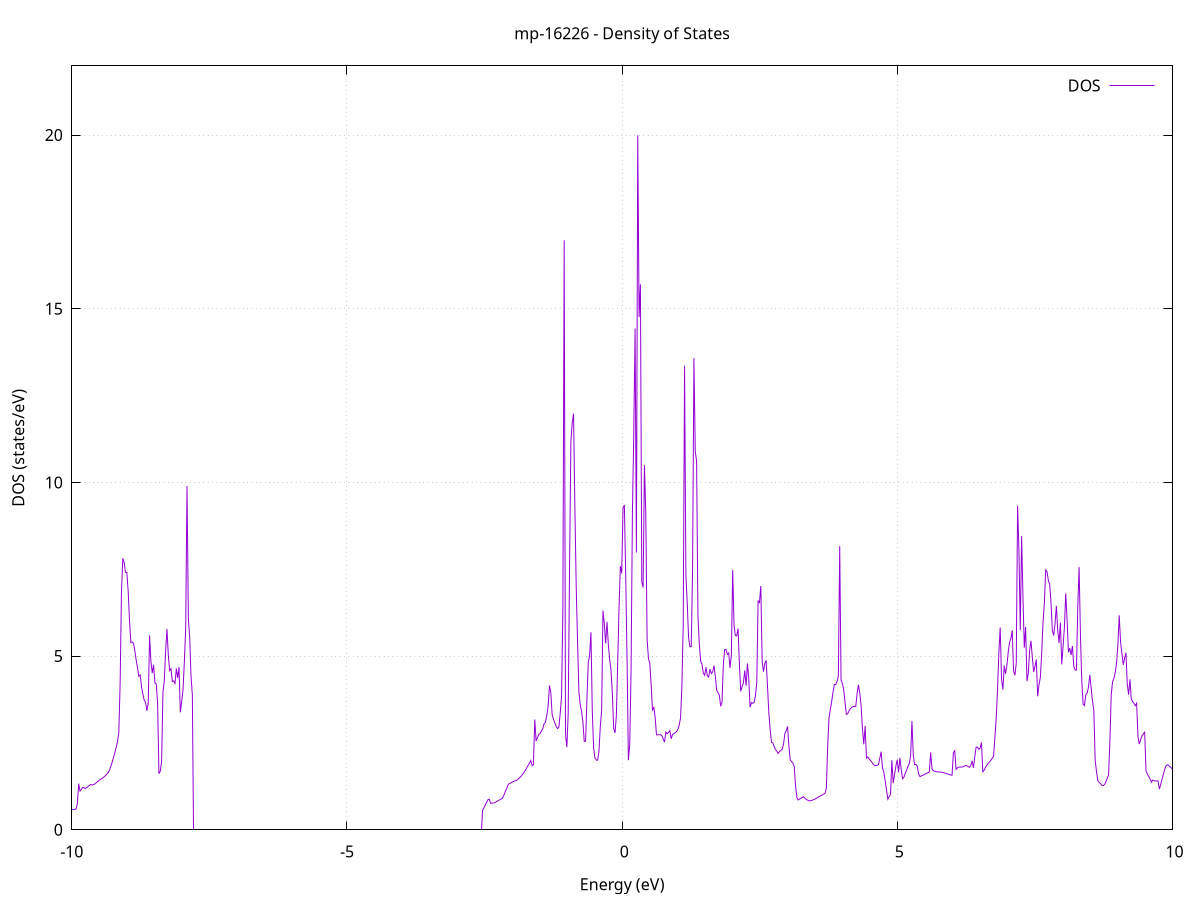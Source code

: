 set title 'mp-16226 - Density of States'
set xlabel 'Energy (eV)'
set ylabel 'DOS (states/eV)'
set grid
set xrange [-10:10]
set yrange [0:21.993]
set xzeroaxis lt -1
set terminal png size 800,600
set output 'mp-16226_dos_gnuplot.png'
plot '-' using 1:2 with lines title 'DOS'
-33.618000 0.000000
-33.593700 0.000000
-33.569400 0.000000
-33.545100 0.000000
-33.520800 0.000000
-33.496500 0.000000
-33.472200 0.000000
-33.447900 0.000000
-33.423600 0.000000
-33.399300 0.000000
-33.375000 0.000000
-33.350700 0.000000
-33.326400 0.000000
-33.302100 0.000000
-33.277800 0.000000
-33.253500 0.000000
-33.229200 0.000000
-33.204900 0.000000
-33.180600 0.000000
-33.156300 0.000000
-33.132000 0.000000
-33.107600 0.000000
-33.083300 0.000000
-33.059000 0.000000
-33.034700 0.000000
-33.010400 0.000000
-32.986100 0.000000
-32.961800 0.000000
-32.937500 0.000000
-32.913200 0.000000
-32.888900 0.000000
-32.864600 0.000000
-32.840300 0.000000
-32.816000 0.000000
-32.791700 0.000000
-32.767400 0.000000
-32.743100 0.000000
-32.718800 0.000000
-32.694500 0.000000
-32.670200 0.000000
-32.645900 0.000000
-32.621600 0.000000
-32.597300 0.000000
-32.573000 0.000000
-32.548700 0.000000
-32.524400 0.000000
-32.500100 0.000000
-32.475800 0.000000
-32.451500 0.000000
-32.427200 0.000000
-32.402900 0.000000
-32.378600 0.000000
-32.354300 0.000000
-32.330000 0.000000
-32.305700 0.000000
-32.281400 0.000000
-32.257100 0.000000
-32.232800 0.000000
-32.208500 0.000000
-32.184200 0.000000
-32.159900 0.000000
-32.135600 0.000000
-32.111300 0.000000
-32.087000 0.000000
-32.062700 0.000000
-32.038400 0.000000
-32.014100 0.000000
-31.989700 0.000000
-31.965400 0.000000
-31.941100 0.000000
-31.916800 0.000000
-31.892500 0.000000
-31.868200 0.000000
-31.843900 0.000000
-31.819600 0.000000
-31.795300 0.000000
-31.771000 0.000000
-31.746700 0.000000
-31.722400 0.000000
-31.698100 0.000000
-31.673800 0.000000
-31.649500 0.000000
-31.625200 0.000000
-31.600900 0.000000
-31.576600 0.000000
-31.552300 0.000000
-31.528000 0.000000
-31.503700 0.000000
-31.479400 0.000000
-31.455100 0.000000
-31.430800 0.000000
-31.406500 10.582700
-31.382200 15.238600
-31.357900 24.830300
-31.333600 7.742000
-31.309300 7.903100
-31.285000 9.102500
-31.260700 10.937000
-31.236400 14.059600
-31.212100 21.420600
-31.187800 21.075700
-31.163500 16.899200
-31.139200 29.768200
-31.114900 31.342600
-31.090600 0.000000
-31.066300 0.000000
-31.042000 0.000000
-31.017700 0.000000
-30.993400 0.000000
-30.969100 0.000000
-30.944800 0.000000
-30.920500 0.000000
-30.896200 0.000000
-30.871800 0.000000
-30.847500 0.000000
-30.823200 0.000000
-30.798900 0.000000
-30.774600 0.000000
-30.750300 0.000000
-30.726000 0.000000
-30.701700 0.000000
-30.677400 0.000000
-30.653100 0.000000
-30.628800 0.000000
-30.604500 0.000000
-30.580200 0.000000
-30.555900 0.000000
-30.531600 14.448100
-30.507300 22.824900
-30.483000 8.941700
-30.458700 6.608200
-30.434400 8.799900
-30.410100 10.098800
-30.385800 12.714200
-30.361500 33.727700
-30.337200 57.455200
-30.312900 17.217300
-30.288600 15.678500
-30.264300 0.000000
-30.240000 0.000000
-30.215700 0.000000
-30.191400 0.000000
-30.167100 0.000000
-30.142800 0.000000
-30.118500 0.000000
-30.094200 0.000000
-30.069900 0.000000
-30.045600 0.000000
-30.021300 0.000000
-29.997000 0.000000
-29.972700 0.000000
-29.948400 0.000000
-29.924100 0.000000
-29.899800 0.000000
-29.875500 0.000000
-29.851200 0.000000
-29.826900 0.000000
-29.802600 0.000000
-29.778200 0.000000
-29.753900 0.000000
-29.729600 0.000000
-29.705300 0.000000
-29.681000 0.000000
-29.656700 0.000000
-29.632400 0.000000
-29.608100 0.000000
-29.583800 0.000000
-29.559500 0.000000
-29.535200 0.000000
-29.510900 0.000000
-29.486600 0.000000
-29.462300 0.000000
-29.438000 0.000000
-29.413700 0.000000
-29.389400 0.000000
-29.365100 0.000000
-29.340800 0.000000
-29.316500 0.000000
-29.292200 0.000000
-29.267900 0.000000
-29.243600 0.000000
-29.219300 0.000000
-29.195000 0.000000
-29.170700 0.000000
-29.146400 0.000000
-29.122100 0.000000
-29.097800 0.000000
-29.073500 0.000000
-29.049200 0.000000
-29.024900 0.000000
-29.000600 0.000000
-28.976300 0.000000
-28.952000 0.000000
-28.927700 0.000000
-28.903400 0.000000
-28.879100 0.000000
-28.854800 0.000000
-28.830500 0.000000
-28.806200 0.000000
-28.781900 0.000000
-28.757600 0.000000
-28.733300 0.000000
-28.709000 0.000000
-28.684700 0.000000
-28.660300 0.000000
-28.636000 0.000000
-28.611700 0.000000
-28.587400 0.000000
-28.563100 0.000000
-28.538800 0.000000
-28.514500 0.000000
-28.490200 0.000000
-28.465900 0.000000
-28.441600 0.000000
-28.417300 0.000000
-28.393000 0.000000
-28.368700 0.000000
-28.344400 0.000000
-28.320100 0.000000
-28.295800 0.000000
-28.271500 0.000000
-28.247200 0.000000
-28.222900 0.000000
-28.198600 0.000000
-28.174300 0.000000
-28.150000 0.000000
-28.125700 0.000000
-28.101400 0.000000
-28.077100 0.000000
-28.052800 0.000000
-28.028500 0.000000
-28.004200 0.000000
-27.979900 0.000000
-27.955600 0.000000
-27.931300 0.000000
-27.907000 0.000000
-27.882700 0.000000
-27.858400 0.000000
-27.834100 0.000000
-27.809800 0.000000
-27.785500 0.000000
-27.761200 0.000000
-27.736900 0.000000
-27.712600 0.000000
-27.688300 0.000000
-27.664000 0.000000
-27.639700 0.000000
-27.615400 0.000000
-27.591100 0.000000
-27.566800 0.000000
-27.542400 0.000000
-27.518100 0.000000
-27.493800 0.000000
-27.469500 0.000000
-27.445200 0.000000
-27.420900 0.000000
-27.396600 0.000000
-27.372300 0.000000
-27.348000 0.000000
-27.323700 0.000000
-27.299400 0.000000
-27.275100 0.000000
-27.250800 0.000000
-27.226500 0.000000
-27.202200 0.000000
-27.177900 0.000000
-27.153600 0.000000
-27.129300 0.000000
-27.105000 0.000000
-27.080700 0.000000
-27.056400 0.000000
-27.032100 0.000000
-27.007800 0.000000
-26.983500 0.000000
-26.959200 0.000000
-26.934900 0.000000
-26.910600 0.000000
-26.886300 0.000000
-26.862000 0.000000
-26.837700 0.000000
-26.813400 0.000000
-26.789100 0.000000
-26.764800 0.000000
-26.740500 0.000000
-26.716200 0.000000
-26.691900 0.000000
-26.667600 0.000000
-26.643300 0.000000
-26.619000 0.000000
-26.594700 0.000000
-26.570400 0.000000
-26.546100 0.000000
-26.521800 0.000000
-26.497500 0.000000
-26.473200 0.000000
-26.448800 0.000000
-26.424500 0.000000
-26.400200 0.000000
-26.375900 0.000000
-26.351600 0.000000
-26.327300 0.000000
-26.303000 0.000000
-26.278700 0.000000
-26.254400 0.000000
-26.230100 0.000000
-26.205800 0.000000
-26.181500 0.000000
-26.157200 0.000000
-26.132900 0.000000
-26.108600 0.000000
-26.084300 0.000000
-26.060000 0.000000
-26.035700 0.000000
-26.011400 0.000000
-25.987100 0.000000
-25.962800 0.000000
-25.938500 0.000000
-25.914200 0.000000
-25.889900 0.000000
-25.865600 0.000000
-25.841300 0.000000
-25.817000 0.000000
-25.792700 0.000000
-25.768400 0.000000
-25.744100 0.000000
-25.719800 0.000000
-25.695500 0.000000
-25.671200 0.000000
-25.646900 0.000000
-25.622600 0.000000
-25.598300 0.000000
-25.574000 0.000000
-25.549700 0.000000
-25.525400 0.000000
-25.501100 0.000000
-25.476800 0.000000
-25.452500 0.000000
-25.428200 0.000000
-25.403900 0.000000
-25.379600 0.000000
-25.355300 0.000000
-25.330900 0.000000
-25.306600 0.000000
-25.282300 0.000000
-25.258000 0.000000
-25.233700 0.000000
-25.209400 0.000000
-25.185100 0.000000
-25.160800 0.000000
-25.136500 0.000000
-25.112200 0.000000
-25.087900 0.000000
-25.063600 0.000000
-25.039300 0.000000
-25.015000 0.000000
-24.990700 0.000000
-24.966400 0.000000
-24.942100 0.000000
-24.917800 0.000000
-24.893500 0.000000
-24.869200 0.000000
-24.844900 0.000000
-24.820600 0.000000
-24.796300 0.000000
-24.772000 0.000000
-24.747700 0.000000
-24.723400 0.000000
-24.699100 0.000000
-24.674800 0.000000
-24.650500 0.000000
-24.626200 0.000000
-24.601900 0.000000
-24.577600 0.000000
-24.553300 0.000000
-24.529000 0.000000
-24.504700 0.000000
-24.480400 0.000000
-24.456100 0.000000
-24.431800 0.000000
-24.407500 0.000000
-24.383200 0.000000
-24.358900 0.000000
-24.334600 0.000000
-24.310300 0.000000
-24.286000 0.000000
-24.261700 0.000000
-24.237400 0.000000
-24.213000 0.000000
-24.188700 0.000000
-24.164400 0.000000
-24.140100 0.000000
-24.115800 0.000000
-24.091500 0.000000
-24.067200 0.000000
-24.042900 0.000000
-24.018600 0.000000
-23.994300 0.000000
-23.970000 0.000000
-23.945700 0.000000
-23.921400 0.000000
-23.897100 0.000000
-23.872800 0.000000
-23.848500 0.000000
-23.824200 0.000000
-23.799900 0.000000
-23.775600 0.000000
-23.751300 0.000000
-23.727000 0.000000
-23.702700 0.000000
-23.678400 0.000000
-23.654100 0.000000
-23.629800 0.000000
-23.605500 0.000000
-23.581200 0.000000
-23.556900 0.000000
-23.532600 0.000000
-23.508300 0.000000
-23.484000 0.000000
-23.459700 0.000000
-23.435400 0.000000
-23.411100 0.000000
-23.386800 0.000000
-23.362500 0.000000
-23.338200 0.000000
-23.313900 0.000000
-23.289600 0.000000
-23.265300 0.000000
-23.241000 0.000000
-23.216700 0.000000
-23.192400 0.000000
-23.168100 0.000000
-23.143800 0.000000
-23.119500 0.000000
-23.095100 0.000000
-23.070800 0.000000
-23.046500 0.000000
-23.022200 0.000000
-22.997900 0.000000
-22.973600 0.000000
-22.949300 0.000000
-22.925000 0.000000
-22.900700 0.000000
-22.876400 0.000000
-22.852100 0.000000
-22.827800 0.000000
-22.803500 0.000000
-22.779200 0.000000
-22.754900 0.000000
-22.730600 0.000000
-22.706300 0.000000
-22.682000 0.000000
-22.657700 0.000000
-22.633400 0.000000
-22.609100 0.000000
-22.584800 0.000000
-22.560500 0.000000
-22.536200 0.000000
-22.511900 0.000000
-22.487600 0.000000
-22.463300 0.000000
-22.439000 0.000000
-22.414700 0.000000
-22.390400 0.000000
-22.366100 0.000000
-22.341800 0.000000
-22.317500 0.000000
-22.293200 0.000000
-22.268900 0.000000
-22.244600 0.000000
-22.220300 0.000000
-22.196000 0.000000
-22.171700 0.000000
-22.147400 0.000000
-22.123100 0.000000
-22.098800 0.000000
-22.074500 0.000000
-22.050200 0.000000
-22.025900 0.000000
-22.001500 0.000000
-21.977200 0.000000
-21.952900 0.000000
-21.928600 0.000000
-21.904300 0.000000
-21.880000 0.000000
-21.855700 0.000000
-21.831400 0.000000
-21.807100 0.000000
-21.782800 0.000000
-21.758500 0.000000
-21.734200 0.000000
-21.709900 0.000000
-21.685600 0.000000
-21.661300 0.000000
-21.637000 0.000000
-21.612700 0.000000
-21.588400 0.000000
-21.564100 0.000000
-21.539800 0.000000
-21.515500 0.000000
-21.491200 0.000000
-21.466900 0.000000
-21.442600 0.000000
-21.418300 0.000000
-21.394000 0.000000
-21.369700 0.000000
-21.345400 0.000000
-21.321100 0.000000
-21.296800 0.000000
-21.272500 0.000000
-21.248200 0.000000
-21.223900 0.000000
-21.199600 0.000000
-21.175300 0.000000
-21.151000 0.000000
-21.126700 0.000000
-21.102400 0.000000
-21.078100 0.000000
-21.053800 0.000000
-21.029500 0.000000
-21.005200 0.000000
-20.980900 0.000000
-20.956600 0.000000
-20.932300 0.000000
-20.908000 0.000000
-20.883600 0.000000
-20.859300 0.000000
-20.835000 0.000000
-20.810700 0.000000
-20.786400 0.000000
-20.762100 0.000000
-20.737800 0.000000
-20.713500 0.000000
-20.689200 0.000000
-20.664900 0.000000
-20.640600 0.000000
-20.616300 0.000000
-20.592000 0.000000
-20.567700 0.000000
-20.543400 0.000000
-20.519100 0.000000
-20.494800 0.000000
-20.470500 0.000000
-20.446200 0.000000
-20.421900 0.000000
-20.397600 0.000000
-20.373300 0.000000
-20.349000 0.000000
-20.324700 0.000000
-20.300400 0.000000
-20.276100 0.000000
-20.251800 0.000000
-20.227500 0.000000
-20.203200 0.000000
-20.178900 0.000000
-20.154600 0.000000
-20.130300 0.000000
-20.106000 0.000000
-20.081700 0.000000
-20.057400 0.000000
-20.033100 0.000000
-20.008800 0.000000
-19.984500 0.000000
-19.960200 0.000000
-19.935900 0.000000
-19.911600 0.000000
-19.887300 0.000000
-19.863000 0.000000
-19.838700 0.000000
-19.814400 0.000000
-19.790100 0.000000
-19.765700 0.000000
-19.741400 0.000000
-19.717100 0.000000
-19.692800 0.000000
-19.668500 0.000000
-19.644200 0.000000
-19.619900 0.000000
-19.595600 0.000000
-19.571300 0.000000
-19.547000 0.000000
-19.522700 0.000000
-19.498400 0.000000
-19.474100 0.000000
-19.449800 0.000000
-19.425500 0.000000
-19.401200 0.000000
-19.376900 0.000000
-19.352600 0.000000
-19.328300 0.000000
-19.304000 0.000000
-19.279700 0.000000
-19.255400 0.000000
-19.231100 0.000000
-19.206800 0.000000
-19.182500 0.000000
-19.158200 0.000000
-19.133900 0.000000
-19.109600 0.000000
-19.085300 0.000000
-19.061000 0.000000
-19.036700 0.000000
-19.012400 0.000000
-18.988100 0.000000
-18.963800 0.000000
-18.939500 0.000000
-18.915200 0.000000
-18.890900 0.000000
-18.866600 0.000000
-18.842300 0.000000
-18.818000 0.000000
-18.793700 0.000000
-18.769400 0.000000
-18.745100 0.000000
-18.720800 0.000000
-18.696500 0.000000
-18.672200 0.000000
-18.647800 0.000000
-18.623500 0.000000
-18.599200 0.000000
-18.574900 0.000000
-18.550600 0.000000
-18.526300 0.000000
-18.502000 0.000000
-18.477700 0.000000
-18.453400 0.000000
-18.429100 0.000000
-18.404800 0.000000
-18.380500 0.000000
-18.356200 0.000000
-18.331900 0.000000
-18.307600 0.000000
-18.283300 0.000000
-18.259000 0.000000
-18.234700 0.000000
-18.210400 0.000000
-18.186100 0.000000
-18.161800 0.000000
-18.137500 0.000000
-18.113200 0.000000
-18.088900 0.000000
-18.064600 0.000000
-18.040300 0.000000
-18.016000 0.000000
-17.991700 0.000000
-17.967400 0.000000
-17.943100 0.000000
-17.918800 0.000000
-17.894500 0.000000
-17.870200 0.000000
-17.845900 0.000000
-17.821600 0.000000
-17.797300 0.000000
-17.773000 0.000000
-17.748700 0.000000
-17.724400 0.000000
-17.700100 0.000000
-17.675800 0.000000
-17.651500 0.000000
-17.627200 0.000000
-17.602900 0.000000
-17.578600 0.000000
-17.554200 0.000000
-17.529900 0.000000
-17.505600 0.000000
-17.481300 0.000000
-17.457000 0.000000
-17.432700 0.000000
-17.408400 0.000000
-17.384100 0.000000
-17.359800 0.000000
-17.335500 0.000000
-17.311200 0.000000
-17.286900 0.000000
-17.262600 0.000000
-17.238300 0.000000
-17.214000 0.000000
-17.189700 0.000000
-17.165400 0.000000
-17.141100 0.000000
-17.116800 0.000000
-17.092500 0.000000
-17.068200 0.000000
-17.043900 0.000000
-17.019600 0.000000
-16.995300 0.000000
-16.971000 0.000000
-16.946700 0.000000
-16.922400 0.000000
-16.898100 0.000000
-16.873800 0.000000
-16.849500 0.000000
-16.825200 0.000000
-16.800900 0.000000
-16.776600 0.000000
-16.752300 0.000000
-16.728000 0.000000
-16.703700 0.000000
-16.679400 0.000000
-16.655100 0.000000
-16.630800 0.000000
-16.606500 0.000000
-16.582200 0.000000
-16.557900 0.000000
-16.533600 0.000000
-16.509300 0.000000
-16.485000 0.000000
-16.460700 0.000000
-16.436300 0.000000
-16.412000 0.000000
-16.387700 0.000000
-16.363400 0.000000
-16.339100 0.000000
-16.314800 0.000000
-16.290500 0.000000
-16.266200 0.000000
-16.241900 0.000000
-16.217600 0.000000
-16.193300 0.000000
-16.169000 0.000000
-16.144700 0.000000
-16.120400 0.000000
-16.096100 0.000000
-16.071800 0.000000
-16.047500 0.000000
-16.023200 0.000000
-15.998900 0.000000
-15.974600 0.000000
-15.950300 0.000000
-15.926000 0.000000
-15.901700 0.000000
-15.877400 0.000000
-15.853100 0.000000
-15.828800 0.000000
-15.804500 0.000000
-15.780200 0.000000
-15.755900 0.000000
-15.731600 0.000000
-15.707300 0.000000
-15.683000 0.000000
-15.658700 0.000000
-15.634400 0.000000
-15.610100 0.000000
-15.585800 0.000000
-15.561500 0.000000
-15.537200 0.000000
-15.512900 0.000000
-15.488600 0.000000
-15.464300 0.000000
-15.440000 0.000000
-15.415700 0.000000
-15.391400 0.000000
-15.367100 0.000000
-15.342800 0.000000
-15.318400 0.000000
-15.294100 0.000000
-15.269800 0.000000
-15.245500 0.000000
-15.221200 0.000000
-15.196900 0.000000
-15.172600 0.000000
-15.148300 0.000000
-15.124000 0.000000
-15.099700 0.000000
-15.075400 0.000000
-15.051100 0.000000
-15.026800 0.000000
-15.002500 0.000000
-14.978200 0.000000
-14.953900 0.000000
-14.929600 0.000000
-14.905300 0.000000
-14.881000 0.000000
-14.856700 0.000000
-14.832400 0.000000
-14.808100 0.000000
-14.783800 0.000000
-14.759500 0.000000
-14.735200 0.000000
-14.710900 0.000000
-14.686600 0.000000
-14.662300 0.000000
-14.638000 0.000000
-14.613700 0.000000
-14.589400 0.000000
-14.565100 0.000000
-14.540800 0.000000
-14.516500 0.000000
-14.492200 0.000000
-14.467900 0.000000
-14.443600 0.000000
-14.419300 0.000000
-14.395000 0.000000
-14.370700 0.000000
-14.346400 0.000000
-14.322100 0.000000
-14.297800 0.000000
-14.273500 0.000000
-14.249200 0.000000
-14.224900 0.000000
-14.200500 0.000000
-14.176200 0.000000
-14.151900 0.000000
-14.127600 0.000000
-14.103300 0.000000
-14.079000 0.000000
-14.054700 0.000000
-14.030400 0.000000
-14.006100 0.000000
-13.981800 0.000000
-13.957500 0.000000
-13.933200 0.000000
-13.908900 0.000000
-13.884600 0.000000
-13.860300 0.000000
-13.836000 0.000000
-13.811700 0.000000
-13.787400 0.000000
-13.763100 0.000000
-13.738800 0.000000
-13.714500 0.000000
-13.690200 0.000000
-13.665900 0.000000
-13.641600 0.000000
-13.617300 0.000000
-13.593000 0.000000
-13.568700 0.000000
-13.544400 0.000000
-13.520100 0.000000
-13.495800 0.000000
-13.471500 0.000000
-13.447200 0.000000
-13.422900 0.000000
-13.398600 0.000000
-13.374300 0.000000
-13.350000 0.000000
-13.325700 0.000000
-13.301400 0.000000
-13.277100 0.000000
-13.252800 0.000000
-13.228500 0.000000
-13.204200 0.000000
-13.179900 0.000000
-13.155600 0.000000
-13.131300 0.000000
-13.106900 0.000000
-13.082600 0.000000
-13.058300 0.000000
-13.034000 0.000000
-13.009700 0.000000
-12.985400 0.000000
-12.961100 0.000000
-12.936800 0.000000
-12.912500 0.000000
-12.888200 0.000000
-12.863900 0.000000
-12.839600 0.000000
-12.815300 0.000000
-12.791000 0.000000
-12.766700 0.000000
-12.742400 0.000000
-12.718100 0.000000
-12.693800 0.000000
-12.669500 0.000000
-12.645200 0.000000
-12.620900 0.000000
-12.596600 0.000000
-12.572300 0.000000
-12.548000 0.000000
-12.523700 0.000000
-12.499400 0.000000
-12.475100 0.000000
-12.450800 0.000000
-12.426500 0.000000
-12.402200 0.000000
-12.377900 0.000000
-12.353600 0.000000
-12.329300 0.000000
-12.305000 0.000000
-12.280700 0.000000
-12.256400 0.000000
-12.232100 0.000000
-12.207800 0.000000
-12.183500 0.000000
-12.159200 0.000000
-12.134900 0.000000
-12.110600 0.000000
-12.086300 0.000000
-12.062000 0.000000
-12.037700 0.000000
-12.013400 0.000000
-11.989000 0.000000
-11.964700 0.000000
-11.940400 0.000000
-11.916100 0.000000
-11.891800 0.000000
-11.867500 0.000000
-11.843200 0.000000
-11.818900 0.000000
-11.794600 0.000000
-11.770300 0.000000
-11.746000 0.000000
-11.721700 0.000000
-11.697400 0.000000
-11.673100 0.000000
-11.648800 0.000000
-11.624500 0.000000
-11.600200 0.000000
-11.575900 0.000000
-11.551600 0.000000
-11.527300 0.000000
-11.503000 0.000000
-11.478700 0.000000
-11.454400 0.000000
-11.430100 0.000000
-11.405800 0.000000
-11.381500 0.000000
-11.357200 0.000000
-11.332900 0.000000
-11.308600 0.000000
-11.284300 0.000000
-11.260000 0.000000
-11.235700 0.000000
-11.211400 0.000000
-11.187100 0.000000
-11.162800 0.000000
-11.138500 0.000000
-11.114200 0.000000
-11.089900 0.000000
-11.065600 0.000000
-11.041300 0.000000
-11.017000 0.000000
-10.992700 0.000000
-10.968400 0.000000
-10.944100 0.000000
-10.919800 0.000000
-10.895500 0.000000
-10.871100 0.000000
-10.846800 0.000000
-10.822500 0.000000
-10.798200 0.000000
-10.773900 0.000000
-10.749600 0.000000
-10.725300 0.000000
-10.701000 0.000000
-10.676700 0.000000
-10.652400 0.000000
-10.628100 0.000000
-10.603800 0.000000
-10.579500 0.000000
-10.555200 0.000000
-10.530900 0.392900
-10.506600 0.415300
-10.482300 0.457200
-10.458000 0.499000
-10.433700 0.540900
-10.409400 0.514800
-10.385100 0.480100
-10.360800 0.496600
-10.336500 0.513200
-10.312200 0.529700
-10.287900 0.546300
-10.263600 0.524100
-10.239300 0.525400
-10.215000 0.526700
-10.190700 0.530100
-10.166400 0.540500
-10.142100 0.550900
-10.117800 0.561300
-10.093500 0.571600
-10.069200 0.569000
-10.044900 0.563200
-10.020600 0.569700
-9.996300 0.576200
-9.972000 0.582700
-9.947700 0.589200
-9.923400 0.598200
-9.899100 0.744000
-9.874800 1.328600
-9.850500 1.112800
-9.826200 1.165800
-9.801900 1.223300
-9.777600 1.212300
-9.753200 1.183500
-9.728900 1.214000
-9.704600 1.244600
-9.680300 1.275200
-9.656000 1.304900
-9.631700 1.287600
-9.607400 1.301600
-9.583100 1.318500
-9.558800 1.349100
-9.534500 1.381000
-9.510200 1.412900
-9.485900 1.448400
-9.461600 1.466500
-9.437300 1.493000
-9.413000 1.526100
-9.388700 1.562200
-9.364400 1.601000
-9.340100 1.641800
-9.315800 1.710700
-9.291500 1.820100
-9.267200 1.940100
-9.242900 2.077200
-9.218600 2.215800
-9.194300 2.373200
-9.170000 2.531600
-9.145700 2.797700
-9.121400 4.232000
-9.097100 6.857200
-9.072800 7.817100
-9.048500 7.694800
-9.024200 7.410300
-8.999900 7.405700
-8.975600 6.867400
-8.951300 6.024400
-8.927000 5.387700
-8.902700 5.409900
-8.878400 5.364500
-8.854100 5.153300
-8.829800 4.885400
-8.805500 4.657500
-8.781200 4.417300
-8.756900 4.457300
-8.732600 4.114200
-8.708300 3.907700
-8.684000 3.731100
-8.659600 3.674800
-8.635300 3.423000
-8.611000 3.642800
-8.586700 5.595800
-8.562400 4.848100
-8.538100 4.510300
-8.513800 4.748400
-8.489500 4.227800
-8.465200 4.198700
-8.440900 3.656400
-8.416600 1.613500
-8.392300 1.686200
-8.368000 1.975400
-8.343700 3.952300
-8.319400 4.289500
-8.295100 5.154700
-8.270800 5.780400
-8.246500 5.034800
-8.222200 4.582300
-8.197900 4.638700
-8.173600 4.269800
-8.149300 4.287900
-8.125000 4.211400
-8.100700 4.644300
-8.076400 4.368000
-8.052100 4.685400
-8.027800 3.381100
-8.003500 3.695200
-7.979200 4.024600
-7.954900 4.826300
-7.930600 5.783500
-7.906300 9.895900
-7.882000 6.076000
-7.857700 5.530400
-7.833400 4.409100
-7.809100 3.873300
-7.784800 0.000000
-7.760500 0.000000
-7.736200 0.000000
-7.711900 0.000000
-7.687600 0.000000
-7.663300 0.000000
-7.639000 0.000000
-7.614700 0.000000
-7.590400 0.000000
-7.566100 0.000000
-7.541700 0.000000
-7.517400 0.000000
-7.493100 0.000000
-7.468800 0.000000
-7.444500 0.000000
-7.420200 0.000000
-7.395900 0.000000
-7.371600 0.000000
-7.347300 0.000000
-7.323000 0.000000
-7.298700 0.000000
-7.274400 0.000000
-7.250100 0.000000
-7.225800 0.000000
-7.201500 0.000000
-7.177200 0.000000
-7.152900 0.000000
-7.128600 0.000000
-7.104300 0.000000
-7.080000 0.000000
-7.055700 0.000000
-7.031400 0.000000
-7.007100 0.000000
-6.982800 0.000000
-6.958500 0.000000
-6.934200 0.000000
-6.909900 0.000000
-6.885600 0.000000
-6.861300 0.000000
-6.837000 0.000000
-6.812700 0.000000
-6.788400 0.000000
-6.764100 0.000000
-6.739800 0.000000
-6.715500 0.000000
-6.691200 0.000000
-6.666900 0.000000
-6.642600 0.000000
-6.618300 0.000000
-6.594000 0.000000
-6.569700 0.000000
-6.545400 0.000000
-6.521100 0.000000
-6.496800 0.000000
-6.472500 0.000000
-6.448200 0.000000
-6.423800 0.000000
-6.399500 0.000000
-6.375200 0.000000
-6.350900 0.000000
-6.326600 0.000000
-6.302300 0.000000
-6.278000 0.000000
-6.253700 0.000000
-6.229400 0.000000
-6.205100 0.000000
-6.180800 0.000000
-6.156500 0.000000
-6.132200 0.000000
-6.107900 0.000000
-6.083600 0.000000
-6.059300 0.000000
-6.035000 0.000000
-6.010700 0.000000
-5.986400 0.000000
-5.962100 0.000000
-5.937800 0.000000
-5.913500 0.000000
-5.889200 0.000000
-5.864900 0.000000
-5.840600 0.000000
-5.816300 0.000000
-5.792000 0.000000
-5.767700 0.000000
-5.743400 0.000000
-5.719100 0.000000
-5.694800 0.000000
-5.670500 0.000000
-5.646200 0.000000
-5.621900 0.000000
-5.597600 0.000000
-5.573300 0.000000
-5.549000 0.000000
-5.524700 0.000000
-5.500400 0.000000
-5.476100 0.000000
-5.451800 0.000000
-5.427500 0.000000
-5.403200 0.000000
-5.378900 0.000000
-5.354600 0.000000
-5.330300 0.000000
-5.305900 0.000000
-5.281600 0.000000
-5.257300 0.000000
-5.233000 0.000000
-5.208700 0.000000
-5.184400 0.000000
-5.160100 0.000000
-5.135800 0.000000
-5.111500 0.000000
-5.087200 0.000000
-5.062900 0.000000
-5.038600 0.000000
-5.014300 0.000000
-4.990000 0.000000
-4.965700 0.000000
-4.941400 0.000000
-4.917100 0.000000
-4.892800 0.000000
-4.868500 0.000000
-4.844200 0.000000
-4.819900 0.000000
-4.795600 0.000000
-4.771300 0.000000
-4.747000 0.000000
-4.722700 0.000000
-4.698400 0.000000
-4.674100 0.000000
-4.649800 0.000000
-4.625500 0.000000
-4.601200 0.000000
-4.576900 0.000000
-4.552600 0.000000
-4.528300 0.000000
-4.504000 0.000000
-4.479700 0.000000
-4.455400 0.000000
-4.431100 0.000000
-4.406800 0.000000
-4.382500 0.000000
-4.358200 0.000000
-4.333900 0.000000
-4.309600 0.000000
-4.285300 0.000000
-4.261000 0.000000
-4.236700 0.000000
-4.212300 0.000000
-4.188000 0.000000
-4.163700 0.000000
-4.139400 0.000000
-4.115100 0.000000
-4.090800 0.000000
-4.066500 0.000000
-4.042200 0.000000
-4.017900 0.000000
-3.993600 0.000000
-3.969300 0.000000
-3.945000 0.000000
-3.920700 0.000000
-3.896400 0.000000
-3.872100 0.000000
-3.847800 0.000000
-3.823500 0.000000
-3.799200 0.000000
-3.774900 0.000000
-3.750600 0.000000
-3.726300 0.000000
-3.702000 0.000000
-3.677700 0.000000
-3.653400 0.000000
-3.629100 0.000000
-3.604800 0.000000
-3.580500 0.000000
-3.556200 0.000000
-3.531900 0.000000
-3.507600 0.000000
-3.483300 0.000000
-3.459000 0.000000
-3.434700 0.000000
-3.410400 0.000000
-3.386100 0.000000
-3.361800 0.000000
-3.337500 0.000000
-3.313200 0.000000
-3.288900 0.000000
-3.264600 0.000000
-3.240300 0.000000
-3.216000 0.000000
-3.191700 0.000000
-3.167400 0.000000
-3.143100 0.000000
-3.118800 0.000000
-3.094400 0.000000
-3.070100 0.000000
-3.045800 0.000000
-3.021500 0.000000
-2.997200 0.000000
-2.972900 0.000000
-2.948600 0.000000
-2.924300 0.000000
-2.900000 0.000000
-2.875700 0.000000
-2.851400 0.000000
-2.827100 0.000000
-2.802800 0.000000
-2.778500 0.000000
-2.754200 0.000000
-2.729900 0.000000
-2.705600 0.000000
-2.681300 0.000000
-2.657000 0.000000
-2.632700 0.000000
-2.608400 0.000000
-2.584100 0.000000
-2.559800 0.000000
-2.535500 0.558100
-2.511200 0.635000
-2.486900 0.711900
-2.462600 0.788800
-2.438300 0.865700
-2.414000 0.878600
-2.389700 0.760300
-2.365400 0.766700
-2.341100 0.773100
-2.316800 0.781100
-2.292500 0.802500
-2.268200 0.824000
-2.243900 0.845400
-2.219600 0.867000
-2.195300 0.888700
-2.171000 0.917500
-2.146700 1.000200
-2.122400 1.104600
-2.098100 1.183300
-2.073800 1.291000
-2.049500 1.335000
-2.025200 1.343900
-2.000900 1.373400
-1.976500 1.390900
-1.952200 1.405800
-1.927900 1.415100
-1.903600 1.439400
-1.879300 1.475700
-1.855000 1.512900
-1.830700 1.553500
-1.806400 1.598600
-1.782100 1.659200
-1.757800 1.716300
-1.733500 1.781700
-1.709200 1.849400
-1.684900 1.918600
-1.660600 1.995100
-1.636300 1.848200
-1.612000 1.873100
-1.587700 3.175800
-1.563400 2.554800
-1.539100 2.649900
-1.514800 2.747900
-1.490500 2.768600
-1.466200 2.847700
-1.441900 2.908700
-1.417600 3.050200
-1.393300 3.093400
-1.369000 3.296200
-1.344700 3.559900
-1.320400 4.154300
-1.296100 3.954800
-1.271800 3.309200
-1.247500 3.183400
-1.223200 3.076100
-1.198900 2.977200
-1.174600 2.913300
-1.150300 2.945800
-1.126000 3.340000
-1.101700 3.822100
-1.077400 6.240100
-1.053100 16.971400
-1.028800 2.751100
-1.004500 2.377800
-0.980200 3.343100
-0.955900 7.477100
-0.931600 11.172800
-0.907300 11.715700
-0.883000 11.978100
-0.858600 9.248500
-0.834300 6.973800
-0.810000 5.412500
-0.785700 3.953300
-0.761400 3.598200
-0.737100 3.415200
-0.712800 3.102000
-0.688500 2.537700
-0.664200 2.554800
-0.639900 3.764000
-0.615600 4.815400
-0.591300 5.016700
-0.567000 5.685800
-0.542700 3.431000
-0.518400 2.354200
-0.494100 2.068000
-0.469800 2.007800
-0.445500 2.004500
-0.421200 2.259300
-0.396900 2.981200
-0.372600 3.431000
-0.348300 6.313400
-0.324000 5.935700
-0.299700 5.366900
-0.275400 5.985400
-0.251100 5.335300
-0.226800 4.903500
-0.202500 4.601600
-0.178200 3.928800
-0.153900 2.920400
-0.129600 2.787900
-0.105300 3.276400
-0.081000 4.805500
-0.056700 6.370200
-0.032400 7.591800
-0.008100 7.384400
0.016200 9.271800
0.040500 9.347700
0.064800 7.299500
0.089100 4.911700
0.113400 2.003800
0.137700 2.459100
0.162000 4.566800
0.186300 9.066800
0.210600 11.351500
0.235000 14.433000
0.259300 7.979400
0.283600 19.993300
0.307900 14.759500
0.332200 15.705200
0.356500 7.142800
0.380800 6.974600
0.405100 10.498100
0.429400 9.117700
0.453700 5.482200
0.478000 4.934500
0.502300 4.790000
0.526600 4.188800
0.550900 3.450000
0.575200 3.521700
0.599500 3.245200
0.623800 2.731300
0.648100 2.733600
0.672400 2.736000
0.696700 2.738300
0.721000 2.710900
0.745300 2.615600
0.769600 2.524100
0.793900 2.811700
0.818200 2.761900
0.842500 2.802100
0.866800 2.853500
0.891100 2.620100
0.915400 2.744700
0.939700 2.768700
0.964000 2.792600
0.988300 2.829700
1.012600 2.892000
1.036900 3.017100
1.061200 3.219000
1.085500 4.149400
1.109800 5.886200
1.134100 13.357500
1.158400 7.324000
1.182700 6.534400
1.207000 5.532500
1.231300 5.270900
1.255600 5.274500
1.279900 7.510200
1.304200 13.579400
1.328500 10.893100
1.352900 10.615700
1.377200 6.159100
1.401500 5.363700
1.425800 4.858300
1.450100 4.768300
1.474400 4.517100
1.498700 4.445800
1.523000 4.681000
1.547300 4.435300
1.571600 4.396400
1.595900 4.625400
1.620200 4.497200
1.644500 4.543900
1.668800 4.727500
1.693100 4.421800
1.717400 4.012900
1.741700 3.951800
1.766000 3.874100
1.790300 3.554600
1.814600 3.670600
1.838900 4.766500
1.863200 5.187100
1.887500 5.190400
1.911800 5.048200
1.936100 5.090100
1.960400 4.657000
1.984700 5.033200
2.009000 7.482700
2.033300 5.879500
2.057600 5.590600
2.081900 5.583100
2.106200 5.792600
2.130500 4.759900
2.154800 3.985100
2.179100 4.117600
2.203400 4.233600
2.227700 4.589500
2.252000 4.144300
2.276300 4.789500
2.300600 4.351900
2.324900 3.528000
2.349200 3.660300
2.373500 3.640600
2.397800 3.667000
2.422100 3.867900
2.446400 4.239400
2.470800 6.584500
2.495100 6.543200
2.519400 7.017500
2.543700 4.861100
2.568000 4.552300
2.592300 4.786500
2.616600 4.877800
2.640900 4.145700
2.665200 3.365800
2.689500 2.880400
2.713800 2.517300
2.738100 2.500100
2.762400 2.390900
2.786700 2.312000
2.811000 2.262200
2.835300 2.198300
2.859600 2.253400
2.883900 2.287500
2.908200 2.318900
2.932500 2.461800
2.956800 2.774000
2.981100 2.853700
3.005400 2.974100
3.029700 2.414000
3.054000 2.010200
3.078300 1.964600
3.102600 1.922900
3.126900 1.822700
3.151200 1.254000
3.175500 0.921400
3.199800 0.857400
3.224100 0.887200
3.248400 0.910400
3.272700 0.933000
3.297000 0.949000
3.321300 0.906800
3.345600 0.875600
3.369900 0.854700
3.394200 0.834100
3.418500 0.834700
3.442800 0.847200
3.467100 0.859700
3.491400 0.874500
3.515700 0.895400
3.540000 0.919900
3.564300 0.943200
3.588700 0.964500
3.613000 0.984300
3.637300 1.004400
3.661600 1.026000
3.685900 1.048700
3.710200 1.189200
3.734500 2.405900
3.758800 3.216400
3.783100 3.471900
3.807400 3.696400
3.831700 3.962600
3.856000 4.182700
3.880300 4.180500
3.904600 4.265800
3.928900 4.426800
3.953200 8.164000
3.977500 4.308400
4.001800 4.213500
4.026100 4.030000
4.050400 3.666500
4.074700 3.318900
4.099000 3.346200
4.123300 3.427500
4.147600 3.485900
4.171900 3.523000
4.196200 3.548500
4.220500 3.555100
4.244800 3.546600
4.269100 3.924900
4.293400 4.173400
4.317700 3.939300
4.342000 3.572600
4.366300 2.908800
4.390600 2.461500
4.414900 2.988900
4.439200 2.060700
4.463500 2.096900
4.487800 2.048800
4.512100 1.995800
4.536400 1.945900
4.560700 1.890300
4.585000 1.852700
4.609300 1.848600
4.633600 1.857700
4.657900 1.873400
4.682300 2.066600
4.706600 2.247500
4.730900 1.774800
4.755200 1.658100
4.779500 1.405400
4.803800 1.143500
4.828100 0.879400
4.852400 0.954500
4.876700 1.022700
4.901000 1.999700
4.925300 1.344800
4.949600 1.588300
4.973900 1.834300
4.998200 2.018400
5.022500 1.656100
5.046800 2.070300
5.071100 1.736500
5.095400 1.465000
5.119700 1.513900
5.144000 1.628700
5.168300 1.712100
5.192600 1.822500
5.216900 1.903100
5.241200 2.115300
5.265500 3.131100
5.289800 2.149500
5.314100 1.874400
5.338400 1.882400
5.362700 1.827100
5.387000 1.608000
5.411300 1.531500
5.435600 1.549200
5.459900 1.566900
5.484200 1.585300
5.508500 1.604700
5.532800 1.624200
5.557100 1.644300
5.581400 1.660600
5.605700 2.226600
5.630000 1.753000
5.654300 1.704500
5.678600 1.683400
5.702900 1.673100
5.727200 1.669000
5.751500 1.665300
5.775800 1.661700
5.800200 1.656900
5.824500 1.649500
5.848800 1.640700
5.873100 1.629600
5.897400 1.615400
5.921700 1.601600
5.946000 1.590500
5.970300 1.578700
5.994600 1.568900
6.018900 2.225500
6.043200 2.275500
6.067500 1.738000
6.091800 1.782500
6.116100 1.803700
6.140400 1.804900
6.164700 1.806400
6.189000 1.808000
6.213300 1.827400
6.237600 1.851200
6.261900 1.844600
6.286200 1.820000
6.310500 1.797500
6.334800 1.850400
6.359100 1.984800
6.383400 1.782800
6.407700 2.102700
6.432000 2.378100
6.456300 2.377900
6.480600 2.316800
6.504900 2.354800
6.529200 2.513400
6.553500 1.669000
6.577800 1.720000
6.602100 1.795500
6.626400 1.858500
6.650700 1.911900
6.675000 1.951100
6.699300 2.005400
6.723600 2.054700
6.747900 2.104200
6.772200 2.647500
6.796500 3.195000
6.820800 4.022700
6.845100 5.099900
6.869400 5.822600
6.893700 4.329700
6.918100 4.036300
6.942400 4.726800
6.966700 4.490600
6.991000 4.733300
7.015300 5.119300
7.039600 5.401100
7.063900 5.512100
7.088200 5.741400
7.112500 4.568900
7.136800 4.446700
7.161100 4.798900
7.185400 9.331600
7.209700 8.044600
7.234000 5.748400
7.258300 8.455000
7.282600 6.731600
7.306900 5.242500
7.331200 5.838300
7.355500 4.280400
7.379800 4.507300
7.404100 5.164100
7.428400 5.440900
7.452700 4.969300
7.477000 4.541700
7.501300 4.701000
7.525600 4.901000
7.549900 3.843800
7.574200 4.174300
7.598500 4.378600
7.622800 5.065500
7.647100 5.965800
7.671400 6.511100
7.695700 7.482200
7.720000 7.430400
7.744300 7.181300
7.768600 7.067100
7.792900 6.530800
7.817200 5.732000
7.841500 5.593700
7.865800 5.933200
7.890100 6.444800
7.914400 5.742500
7.938700 5.379800
7.963000 5.965300
7.987300 4.761200
8.011600 5.285500
8.036000 5.832300
8.060300 6.806700
8.084600 6.045400
8.108900 5.107900
8.133200 5.231600
8.157500 5.032400
8.181800 5.290700
8.206100 4.707300
8.230400 4.599600
8.254700 4.599100
8.279000 6.428700
8.303300 7.561800
8.327600 5.580000
8.351900 4.280000
8.376200 3.613400
8.400500 3.576100
8.424800 3.890200
8.449100 3.933200
8.473400 4.114200
8.497700 4.460500
8.522000 4.081500
8.546300 3.707300
8.570600 3.439900
8.594900 1.993900
8.619200 1.674800
8.643500 1.409200
8.667800 1.362100
8.692100 1.327900
8.716400 1.280600
8.740700 1.272800
8.765000 1.299800
8.789300 1.381600
8.813600 1.485500
8.837900 1.574200
8.862200 2.528100
8.886500 3.885100
8.910800 4.258200
8.935100 4.360400
8.959400 4.523500
8.983700 4.807300
9.008000 5.326500
9.032300 6.173000
9.056600 5.402800
9.080900 5.081400
9.105200 4.747800
9.129600 4.941900
9.153900 5.095700
9.178200 4.199600
9.202500 3.890100
9.226800 4.332800
9.251100 3.769800
9.275400 3.688900
9.299700 3.635800
9.324000 3.573400
9.348300 3.644200
9.372600 2.683200
9.396900 2.467000
9.421200 2.591500
9.445500 2.706300
9.469800 2.751800
9.494100 2.822900
9.518400 1.698000
9.542700 1.605900
9.567000 1.538300
9.591300 1.469600
9.615600 1.367400
9.639900 1.429100
9.664200 1.415700
9.688500 1.406200
9.712800 1.402600
9.737100 1.408200
9.761400 1.172700
9.785700 1.305700
9.810000 1.460600
9.834300 1.598200
9.858600 1.743500
9.882900 1.840600
9.907200 1.869300
9.931500 1.849900
9.955800 1.815000
9.980100 1.775300
10.004400 1.756800
10.028700 1.745100
10.053000 1.744400
10.077300 1.759500
10.101600 1.806600
10.125900 1.870300
10.150200 1.951400
10.174500 2.097000
10.198800 2.302600
10.223100 2.461600
10.247500 2.611300
10.271800 2.746100
10.296100 2.903700
10.320400 3.399600
10.344700 4.177700
10.369000 4.006400
10.393300 3.836900
10.417600 3.623800
10.441900 3.477400
10.466200 3.345600
10.490500 3.302300
10.514800 3.278400
10.539100 3.294700
10.563400 3.399500
10.587700 3.498300
10.612000 3.591500
10.636300 3.908400
10.660600 3.580900
10.684900 3.561900
10.709200 3.589000
10.733500 3.659300
10.757800 3.611600
10.782100 3.524800
10.806400 3.462500
10.830700 3.430300
10.855000 3.419400
10.879300 3.393000
10.903600 3.328600
10.927900 3.407700
10.952200 3.495200
10.976500 3.648400
11.000800 3.910700
11.025100 3.513100
11.049400 3.193000
11.073700 3.255400
11.098000 3.743800
11.122300 3.568000
11.146600 3.295500
11.170900 3.087100
11.195200 2.761900
11.219500 2.439300
11.243800 2.252700
11.268100 2.212900
11.292400 2.229300
11.316700 2.294900
11.341000 2.354300
11.365400 2.402200
11.389700 2.440800
11.414000 2.494400
11.438300 2.554400
11.462600 2.523100
11.486900 2.352100
11.511200 2.301200
11.535500 2.377400
11.559800 2.420900
11.584100 2.426700
11.608400 2.493400
11.632700 2.398000
11.657000 2.097900
11.681300 1.830600
11.705600 1.746000
11.729900 1.646500
11.754200 1.586000
11.778500 1.566700
11.802800 1.880600
11.827100 2.184500
11.851400 2.654800
11.875700 2.957800
11.900000 2.983600
11.924300 3.036600
11.948600 3.246800
11.972900 3.464100
11.997200 3.532800
12.021500 3.767200
12.045800 4.111300
12.070100 4.322600
12.094400 4.113400
12.118700 3.992100
12.143000 3.596800
12.167300 3.188800
12.191600 2.648800
12.215900 2.149100
12.240200 1.715400
12.264500 1.478800
12.288800 1.333400
12.313100 1.271500
12.337400 1.604600
12.361700 2.205100
12.386000 2.590800
12.410300 2.214400
12.434600 1.697700
12.458900 1.622300
12.483300 1.553400
12.507600 1.452700
12.531900 1.276800
12.556200 1.048200
12.580500 0.939100
12.604800 0.813900
12.629100 0.613000
12.653400 0.433000
12.677700 0.270900
12.702000 0.128600
12.726300 0.034900
12.750600 0.009300
12.774900 0.000100
12.799200 0.000000
12.823500 0.000000
12.847800 0.000000
12.872100 0.000000
12.896400 0.000000
12.920700 0.000000
12.945000 0.000000
12.969300 0.000000
12.993600 0.000000
13.017900 0.000000
13.042200 0.000000
13.066500 0.000000
13.090800 0.000000
13.115100 0.000000
13.139400 0.000000
13.163700 0.000000
13.188000 0.000000
13.212300 0.000000
13.236600 0.000000
13.260900 0.000000
13.285200 0.000000
13.309500 0.000000
13.333800 0.000000
13.358100 0.000000
13.382400 0.000000
13.406700 0.000000
13.431000 0.000000
13.455300 0.000000
13.479600 0.000000
13.503900 0.000000
13.528200 0.000000
13.552500 0.000000
13.576900 0.000000
13.601200 0.000000
13.625500 0.000000
13.649800 0.000000
13.674100 0.000000
13.698400 0.000000
13.722700 0.000000
13.747000 0.000000
13.771300 0.000000
13.795600 0.000000
13.819900 0.000000
13.844200 0.000000
13.868500 0.000000
13.892800 0.000000
13.917100 0.000000
13.941400 0.000000
13.965700 0.000000
13.990000 0.000000
14.014300 0.000000
14.038600 0.000000
14.062900 0.000000
14.087200 0.000000
14.111500 0.000000
14.135800 0.000000
14.160100 0.000000
14.184400 0.000000
14.208700 0.000000
14.233000 0.000000
14.257300 0.000000
14.281600 0.000000
14.305900 0.000000
14.330200 0.000000
14.354500 0.000000
14.378800 0.000000
14.403100 0.000000
14.427400 0.000000
14.451700 0.000000
14.476000 0.000000
14.500300 0.000000
14.524600 0.000000
14.548900 0.000000
14.573200 0.000000
14.597500 0.000000
14.621800 0.000000
14.646100 0.000000
14.670400 0.000000
14.694800 0.000000
14.719100 0.000000
14.743400 0.000000
14.767700 0.000000
14.792000 0.000000
14.816300 0.000000
14.840600 0.000000
14.864900 0.000000
14.889200 0.000000
14.913500 0.000000
14.937800 0.000000
14.962100 0.000000
14.986400 0.000000
e
